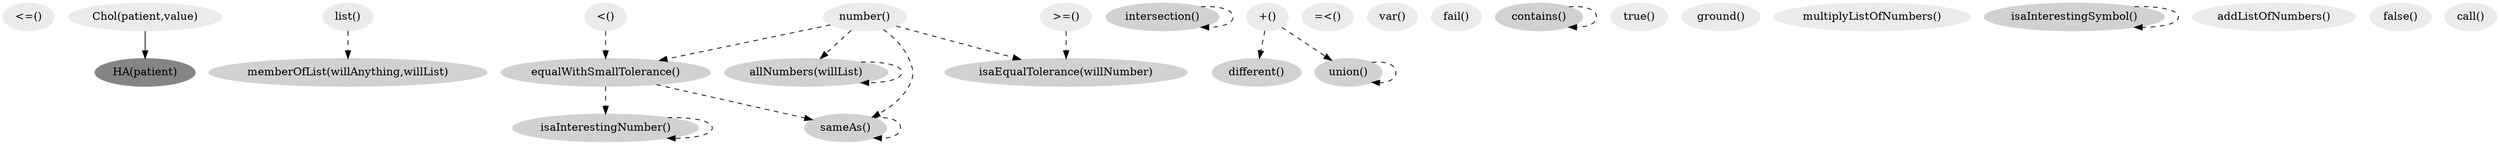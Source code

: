 digraph RDN{
0[style="filled" label="<=()" color="gray92"];
1[style="filled" label="Chol(patient,value)" color="gray92"];
2[style="filled" label="memberOfList(willAnything,willList)" color="gray82"];
8 -> 2[label="" style=dashed];
3[style="filled" label="number()" color="gray92"];
4[style="filled" label="intersection()" color="gray82"];
4 -> 4[label="" style=dashed];
5[style="filled" label="different()" color="gray82"];
19 -> 5[label="" style=dashed];
6[style="filled" label="=<()" color="gray92"];
7[style="filled" label="var()" color="gray92"];
8[style="filled" label="list()" color="gray92"];
9[style="filled" label="equalWithSmallTolerance()" color="gray82"];
14 -> 9[label="" style=dashed];
3 -> 9[label="" style=dashed];
10[style="filled" label="fail()" color="gray92"];
11[style="filled" label="contains()" color="gray82"];
11 -> 11[label="" style=dashed];
12[style="filled" label="true()" color="gray92"];
13[style="filled" label="ground()" color="gray92"];
14[style="filled" label="<()" color="gray92"];
15[style="filled" label="multiplyListOfNumbers()" color="gray92"];
16[style="filled" label=">=()" color="gray92"];
17[style="filled" label="allNumbers(willList)" color="gray82"];
3 -> 17[label="" style=dashed];
17 -> 17[label="" style=dashed];
18[style="filled" label="isaInterestingNumber()" color="gray82"];
18 -> 18[label="" style=dashed];
9 -> 18[label="" style=dashed];
19[style="filled" label="\+()" color="gray92"];
20[style="filled" label="isaInterestingSymbol()" color="gray82"];
20 -> 20[label="" style=dashed];
21[style="filled" label="isaEqualTolerance(willNumber)" color="gray82"];
16 -> 21[label="" style=dashed];
3 -> 21[label="" style=dashed];
22[style="filled" label="addListOfNumbers()" color="gray92"];
23[style="filled" label="false()" color="gray92"];
24[style="filled" label="union()" color="gray82"];
24 -> 24[label="" style=dashed];
19 -> 24[label="" style=dashed];
25[style="filled" label="call()" color="gray92"];
26[style="filled" label="HA(patient)" color="gray52"];
1 -> 26[label="" style=solid];
27[style="filled" label="sameAs()" color="gray82"];
3 -> 27[label="" style=dashed];
27 -> 27[label="" style=dashed];
9 -> 27[label="" style=dashed];
}
